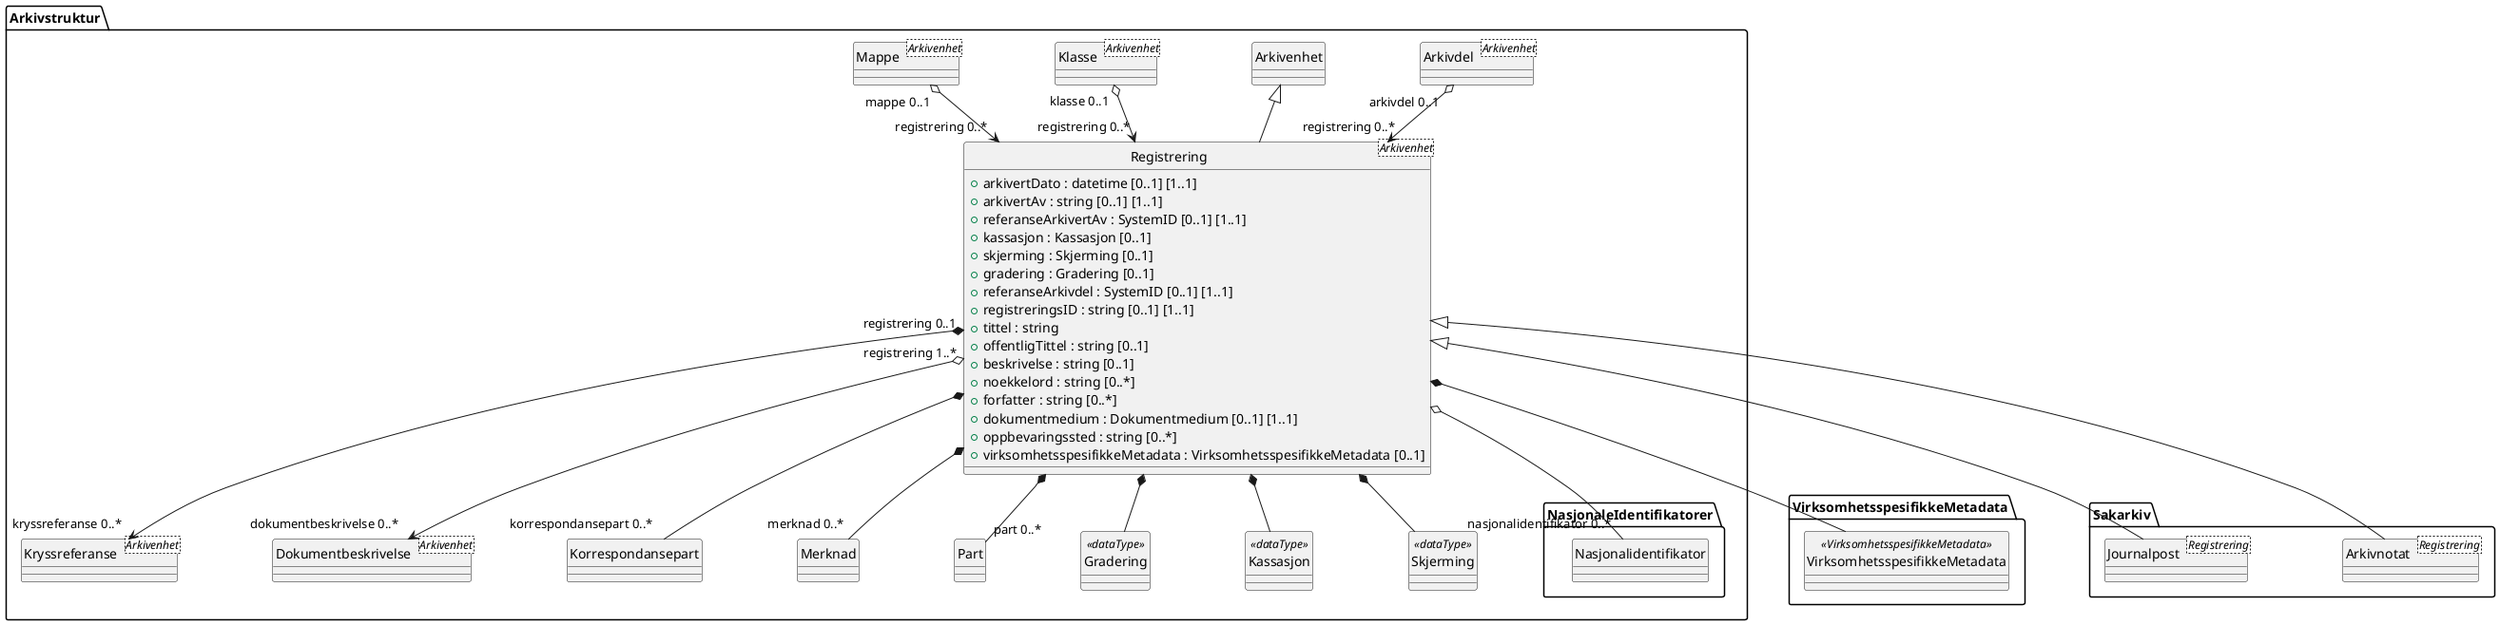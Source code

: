 @startuml
skinparam nodesep 100
hide circle
class Arkivstruktur.Registrering <Arkivenhet> {
  +arkivertDato : datetime [0..1] [1..1]
  +arkivertAv : string [0..1] [1..1]
  +referanseArkivertAv : SystemID [0..1] [1..1]
  +kassasjon : Kassasjon [0..1]
  +skjerming : Skjerming [0..1]
  +gradering : Gradering [0..1]
  +referanseArkivdel : SystemID [0..1] [1..1]
  +registreringsID : string [0..1] [1..1]
  +tittel : string
  +offentligTittel : string [0..1]
  +beskrivelse : string [0..1]
  +noekkelord : string [0..*]
  +forfatter : string [0..*]
  +dokumentmedium : Dokumentmedium [0..1] [1..1]
  +oppbevaringssted : string [0..*]
  +virksomhetsspesifikkeMetadata : VirksomhetsspesifikkeMetadata [0..1]
}
class Arkivstruktur.Arkivdel <Arkivenhet> {
}
Arkivstruktur.Arkivdel "arkivdel 0..1" o--> "registrering 0..*" Arkivstruktur.Registrering
class Arkivstruktur.Arkivenhet {
}
Arkivstruktur.Arkivenhet <|-- Arkivstruktur.Registrering
class Arkivstruktur.Klasse <Arkivenhet> {
}
Arkivstruktur.Klasse "klasse 0..1" o--> "registrering 0..*" Arkivstruktur.Registrering
class Arkivstruktur.Mappe <Arkivenhet> {
}
Arkivstruktur.Mappe "mappe 0..1" o--> "registrering 0..*" Arkivstruktur.Registrering
class Arkivstruktur.Kryssreferanse <Arkivenhet> {
}
Arkivstruktur.Registrering "registrering 0..1" *--> "kryssreferanse 0..*" Arkivstruktur.Kryssreferanse
class Arkivstruktur.Dokumentbeskrivelse <Arkivenhet> {
}
Arkivstruktur.Registrering "registrering 1..*" o--> "dokumentbeskrivelse 0..*" Arkivstruktur.Dokumentbeskrivelse
class Arkivstruktur.Korrespondansepart {
}
Arkivstruktur.Registrering *-- "korrespondansepart 0..*" Arkivstruktur.Korrespondansepart
class Arkivstruktur.Merknad {
}
Arkivstruktur.Registrering *-- "merknad 0..*" Arkivstruktur.Merknad
class Arkivstruktur.Part {
}
Arkivstruktur.Registrering *-- "part 0..*" Arkivstruktur.Part
class Arkivstruktur.Gradering <<dataType>> {
}
Arkivstruktur.Registrering *-- Arkivstruktur.Gradering
class Arkivstruktur.Kassasjon <<dataType>> {
}
Arkivstruktur.Registrering *-- Arkivstruktur.Kassasjon
class Arkivstruktur.Skjerming <<dataType>> {
}
Arkivstruktur.Registrering *-- Arkivstruktur.Skjerming
class VirksomhetsspesifikkeMetadata.VirksomhetsspesifikkeMetadata <<VirksomhetsspesifikkeMetadata>> {
}
Arkivstruktur.Registrering *-- VirksomhetsspesifikkeMetadata.VirksomhetsspesifikkeMetadata
class Sakarkiv.Arkivnotat <Registrering> {
}
Arkivstruktur.Registrering <|-- Sakarkiv.Arkivnotat
class Sakarkiv.Journalpost <Registrering> {
}
Arkivstruktur.Registrering <|-- Sakarkiv.Journalpost
class Arkivstruktur.NasjonaleIdentifikatorer.Nasjonalidentifikator {
}
Arkivstruktur.Registrering o-- "nasjonalidentifikator 0..*" Arkivstruktur.NasjonaleIdentifikatorer.Nasjonalidentifikator
@enduml
